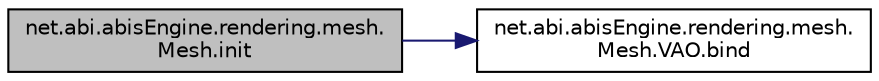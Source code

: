 digraph "net.abi.abisEngine.rendering.mesh.Mesh.init"
{
 // LATEX_PDF_SIZE
  edge [fontname="Helvetica",fontsize="10",labelfontname="Helvetica",labelfontsize="10"];
  node [fontname="Helvetica",fontsize="10",shape=record];
  rankdir="LR";
  Node1 [label="net.abi.abisEngine.rendering.mesh.\lMesh.init",height=0.2,width=0.4,color="black", fillcolor="grey75", style="filled", fontcolor="black",tooltip=" "];
  Node1 -> Node2 [color="midnightblue",fontsize="10",style="solid",fontname="Helvetica"];
  Node2 [label="net.abi.abisEngine.rendering.mesh.\lMesh.VAO.bind",height=0.2,width=0.4,color="black", fillcolor="white", style="filled",URL="$d2/d44/classnet_1_1abi_1_1abis_engine_1_1rendering_1_1mesh_1_1_mesh_1_1_v_a_o.html#aeadbc2c46692801b4f7a9d47bf59d8fe",tooltip=" "];
}
